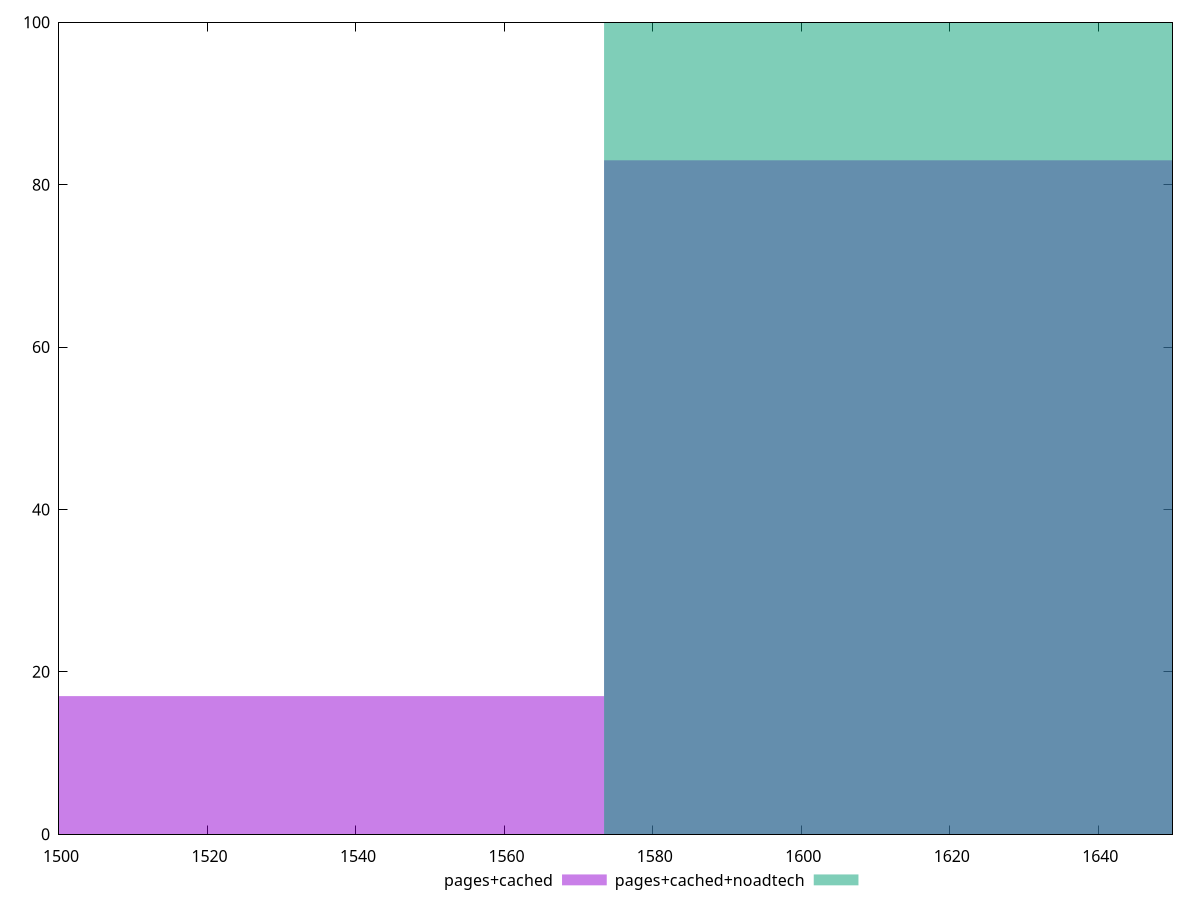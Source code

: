 reset

$pagesCached <<EOF
1530.9023009876626 17
1615.9524288203104 83
EOF

$pagesCachedNoadtech <<EOF
1615.9524288203104 100
EOF

set key outside below
set boxwidth 85.05012783264792
set xrange [1500:1650]
set yrange [0:100]
set trange [0:100]
set style fill transparent solid 0.5 noborder
set terminal svg size 640, 500 enhanced background rgb 'white'
set output "report_00025_2021-02-22T21:38:55.199Z/uses-webp-images/comparison/histogram/1_vs_2.svg"

plot $pagesCached title "pages+cached" with boxes, \
     $pagesCachedNoadtech title "pages+cached+noadtech" with boxes

reset
